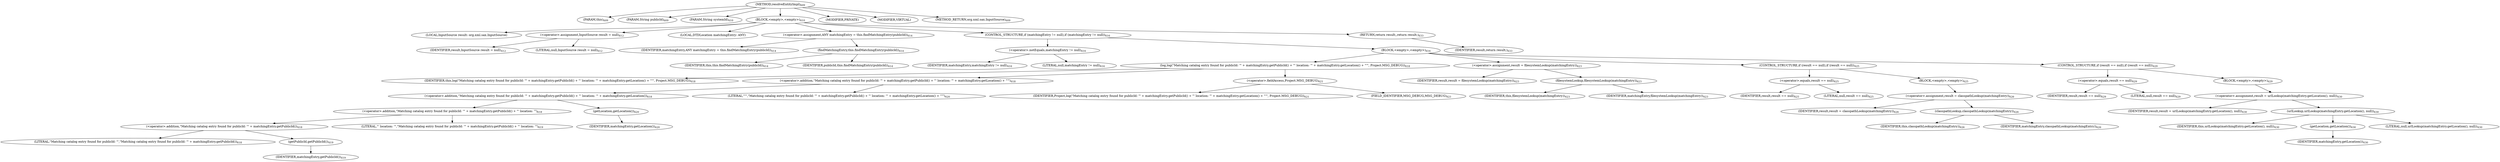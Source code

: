 digraph "resolveEntityImpl" {  
"936" [label = <(METHOD,resolveEntityImpl)<SUB>609</SUB>> ]
"83" [label = <(PARAM,this)<SUB>609</SUB>> ]
"937" [label = <(PARAM,String publicId)<SUB>609</SUB>> ]
"938" [label = <(PARAM,String systemId)<SUB>610</SUB>> ]
"939" [label = <(BLOCK,&lt;empty&gt;,&lt;empty&gt;)<SUB>610</SUB>> ]
"940" [label = <(LOCAL,InputSource result: org.xml.sax.InputSource)> ]
"941" [label = <(&lt;operator&gt;.assignment,InputSource result = null)<SUB>612</SUB>> ]
"942" [label = <(IDENTIFIER,result,InputSource result = null)<SUB>612</SUB>> ]
"943" [label = <(LITERAL,null,InputSource result = null)<SUB>612</SUB>> ]
"944" [label = <(LOCAL,DTDLocation matchingEntry: ANY)> ]
"945" [label = <(&lt;operator&gt;.assignment,ANY matchingEntry = this.findMatchingEntry(publicId))<SUB>614</SUB>> ]
"946" [label = <(IDENTIFIER,matchingEntry,ANY matchingEntry = this.findMatchingEntry(publicId))<SUB>614</SUB>> ]
"947" [label = <(findMatchingEntry,this.findMatchingEntry(publicId))<SUB>614</SUB>> ]
"82" [label = <(IDENTIFIER,this,this.findMatchingEntry(publicId))<SUB>614</SUB>> ]
"948" [label = <(IDENTIFIER,publicId,this.findMatchingEntry(publicId))<SUB>614</SUB>> ]
"949" [label = <(CONTROL_STRUCTURE,if (matchingEntry != null),if (matchingEntry != null))<SUB>616</SUB>> ]
"950" [label = <(&lt;operator&gt;.notEquals,matchingEntry != null)<SUB>616</SUB>> ]
"951" [label = <(IDENTIFIER,matchingEntry,matchingEntry != null)<SUB>616</SUB>> ]
"952" [label = <(LITERAL,null,matchingEntry != null)<SUB>616</SUB>> ]
"953" [label = <(BLOCK,&lt;empty&gt;,&lt;empty&gt;)<SUB>616</SUB>> ]
"954" [label = <(log,log(&quot;Matching catalog entry found for publicId: '&quot; + matchingEntry.getPublicId() + &quot;' location: '&quot; + matchingEntry.getLocation() + &quot;'&quot;, Project.MSG_DEBUG))<SUB>618</SUB>> ]
"84" [label = <(IDENTIFIER,this,log(&quot;Matching catalog entry found for publicId: '&quot; + matchingEntry.getPublicId() + &quot;' location: '&quot; + matchingEntry.getLocation() + &quot;'&quot;, Project.MSG_DEBUG))<SUB>618</SUB>> ]
"955" [label = <(&lt;operator&gt;.addition,&quot;Matching catalog entry found for publicId: '&quot; + matchingEntry.getPublicId() + &quot;' location: '&quot; + matchingEntry.getLocation() + &quot;'&quot;)<SUB>618</SUB>> ]
"956" [label = <(&lt;operator&gt;.addition,&quot;Matching catalog entry found for publicId: '&quot; + matchingEntry.getPublicId() + &quot;' location: '&quot; + matchingEntry.getLocation())<SUB>618</SUB>> ]
"957" [label = <(&lt;operator&gt;.addition,&quot;Matching catalog entry found for publicId: '&quot; + matchingEntry.getPublicId() + &quot;' location: '&quot;)<SUB>618</SUB>> ]
"958" [label = <(&lt;operator&gt;.addition,&quot;Matching catalog entry found for publicId: '&quot; + matchingEntry.getPublicId())<SUB>618</SUB>> ]
"959" [label = <(LITERAL,&quot;Matching catalog entry found for publicId: '&quot;,&quot;Matching catalog entry found for publicId: '&quot; + matchingEntry.getPublicId())<SUB>618</SUB>> ]
"960" [label = <(getPublicId,getPublicId())<SUB>619</SUB>> ]
"961" [label = <(IDENTIFIER,matchingEntry,getPublicId())<SUB>619</SUB>> ]
"962" [label = <(LITERAL,&quot;' location: '&quot;,&quot;Matching catalog entry found for publicId: '&quot; + matchingEntry.getPublicId() + &quot;' location: '&quot;)<SUB>619</SUB>> ]
"963" [label = <(getLocation,getLocation())<SUB>620</SUB>> ]
"964" [label = <(IDENTIFIER,matchingEntry,getLocation())<SUB>620</SUB>> ]
"965" [label = <(LITERAL,&quot;'&quot;,&quot;Matching catalog entry found for publicId: '&quot; + matchingEntry.getPublicId() + &quot;' location: '&quot; + matchingEntry.getLocation() + &quot;'&quot;)<SUB>620</SUB>> ]
"966" [label = <(&lt;operator&gt;.fieldAccess,Project.MSG_DEBUG)<SUB>621</SUB>> ]
"967" [label = <(IDENTIFIER,Project,log(&quot;Matching catalog entry found for publicId: '&quot; + matchingEntry.getPublicId() + &quot;' location: '&quot; + matchingEntry.getLocation() + &quot;'&quot;, Project.MSG_DEBUG))<SUB>621</SUB>> ]
"968" [label = <(FIELD_IDENTIFIER,MSG_DEBUG,MSG_DEBUG)<SUB>621</SUB>> ]
"969" [label = <(&lt;operator&gt;.assignment,result = filesystemLookup(matchingEntry))<SUB>623</SUB>> ]
"970" [label = <(IDENTIFIER,result,result = filesystemLookup(matchingEntry))<SUB>623</SUB>> ]
"971" [label = <(filesystemLookup,filesystemLookup(matchingEntry))<SUB>623</SUB>> ]
"85" [label = <(IDENTIFIER,this,filesystemLookup(matchingEntry))<SUB>623</SUB>> ]
"972" [label = <(IDENTIFIER,matchingEntry,filesystemLookup(matchingEntry))<SUB>623</SUB>> ]
"973" [label = <(CONTROL_STRUCTURE,if (result == null),if (result == null))<SUB>625</SUB>> ]
"974" [label = <(&lt;operator&gt;.equals,result == null)<SUB>625</SUB>> ]
"975" [label = <(IDENTIFIER,result,result == null)<SUB>625</SUB>> ]
"976" [label = <(LITERAL,null,result == null)<SUB>625</SUB>> ]
"977" [label = <(BLOCK,&lt;empty&gt;,&lt;empty&gt;)<SUB>625</SUB>> ]
"978" [label = <(&lt;operator&gt;.assignment,result = classpathLookup(matchingEntry))<SUB>626</SUB>> ]
"979" [label = <(IDENTIFIER,result,result = classpathLookup(matchingEntry))<SUB>626</SUB>> ]
"980" [label = <(classpathLookup,classpathLookup(matchingEntry))<SUB>626</SUB>> ]
"86" [label = <(IDENTIFIER,this,classpathLookup(matchingEntry))<SUB>626</SUB>> ]
"981" [label = <(IDENTIFIER,matchingEntry,classpathLookup(matchingEntry))<SUB>626</SUB>> ]
"982" [label = <(CONTROL_STRUCTURE,if (result == null),if (result == null))<SUB>629</SUB>> ]
"983" [label = <(&lt;operator&gt;.equals,result == null)<SUB>629</SUB>> ]
"984" [label = <(IDENTIFIER,result,result == null)<SUB>629</SUB>> ]
"985" [label = <(LITERAL,null,result == null)<SUB>629</SUB>> ]
"986" [label = <(BLOCK,&lt;empty&gt;,&lt;empty&gt;)<SUB>629</SUB>> ]
"987" [label = <(&lt;operator&gt;.assignment,result = urlLookup(matchingEntry.getLocation(), null))<SUB>630</SUB>> ]
"988" [label = <(IDENTIFIER,result,result = urlLookup(matchingEntry.getLocation(), null))<SUB>630</SUB>> ]
"989" [label = <(urlLookup,urlLookup(matchingEntry.getLocation(), null))<SUB>630</SUB>> ]
"87" [label = <(IDENTIFIER,this,urlLookup(matchingEntry.getLocation(), null))<SUB>630</SUB>> ]
"990" [label = <(getLocation,getLocation())<SUB>630</SUB>> ]
"991" [label = <(IDENTIFIER,matchingEntry,getLocation())<SUB>630</SUB>> ]
"992" [label = <(LITERAL,null,urlLookup(matchingEntry.getLocation(), null))<SUB>630</SUB>> ]
"993" [label = <(RETURN,return result;,return result;)<SUB>633</SUB>> ]
"994" [label = <(IDENTIFIER,result,return result;)<SUB>633</SUB>> ]
"995" [label = <(MODIFIER,PRIVATE)> ]
"996" [label = <(MODIFIER,VIRTUAL)> ]
"997" [label = <(METHOD_RETURN,org.xml.sax.InputSource)<SUB>609</SUB>> ]
  "936" -> "83" 
  "936" -> "937" 
  "936" -> "938" 
  "936" -> "939" 
  "936" -> "995" 
  "936" -> "996" 
  "936" -> "997" 
  "939" -> "940" 
  "939" -> "941" 
  "939" -> "944" 
  "939" -> "945" 
  "939" -> "949" 
  "939" -> "993" 
  "941" -> "942" 
  "941" -> "943" 
  "945" -> "946" 
  "945" -> "947" 
  "947" -> "82" 
  "947" -> "948" 
  "949" -> "950" 
  "949" -> "953" 
  "950" -> "951" 
  "950" -> "952" 
  "953" -> "954" 
  "953" -> "969" 
  "953" -> "973" 
  "953" -> "982" 
  "954" -> "84" 
  "954" -> "955" 
  "954" -> "966" 
  "955" -> "956" 
  "955" -> "965" 
  "956" -> "957" 
  "956" -> "963" 
  "957" -> "958" 
  "957" -> "962" 
  "958" -> "959" 
  "958" -> "960" 
  "960" -> "961" 
  "963" -> "964" 
  "966" -> "967" 
  "966" -> "968" 
  "969" -> "970" 
  "969" -> "971" 
  "971" -> "85" 
  "971" -> "972" 
  "973" -> "974" 
  "973" -> "977" 
  "974" -> "975" 
  "974" -> "976" 
  "977" -> "978" 
  "978" -> "979" 
  "978" -> "980" 
  "980" -> "86" 
  "980" -> "981" 
  "982" -> "983" 
  "982" -> "986" 
  "983" -> "984" 
  "983" -> "985" 
  "986" -> "987" 
  "987" -> "988" 
  "987" -> "989" 
  "989" -> "87" 
  "989" -> "990" 
  "989" -> "992" 
  "990" -> "991" 
  "993" -> "994" 
}
